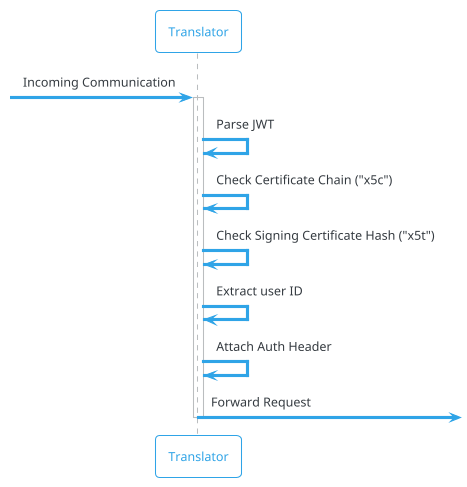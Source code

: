 @startuml
!theme cerulean-outline

participant "Translator" as t

[-> t : Incoming Communication
activate t

    t -> t : Parse JWT
    t -> t : Check Certificate Chain ("x5c")
    t -> t : Check Signing Certificate Hash ("x5t")
    t -> t : Extract user ID
    t -> t : Attach Auth Header

t ->] : Forward Request
deactivate t

@enduml
